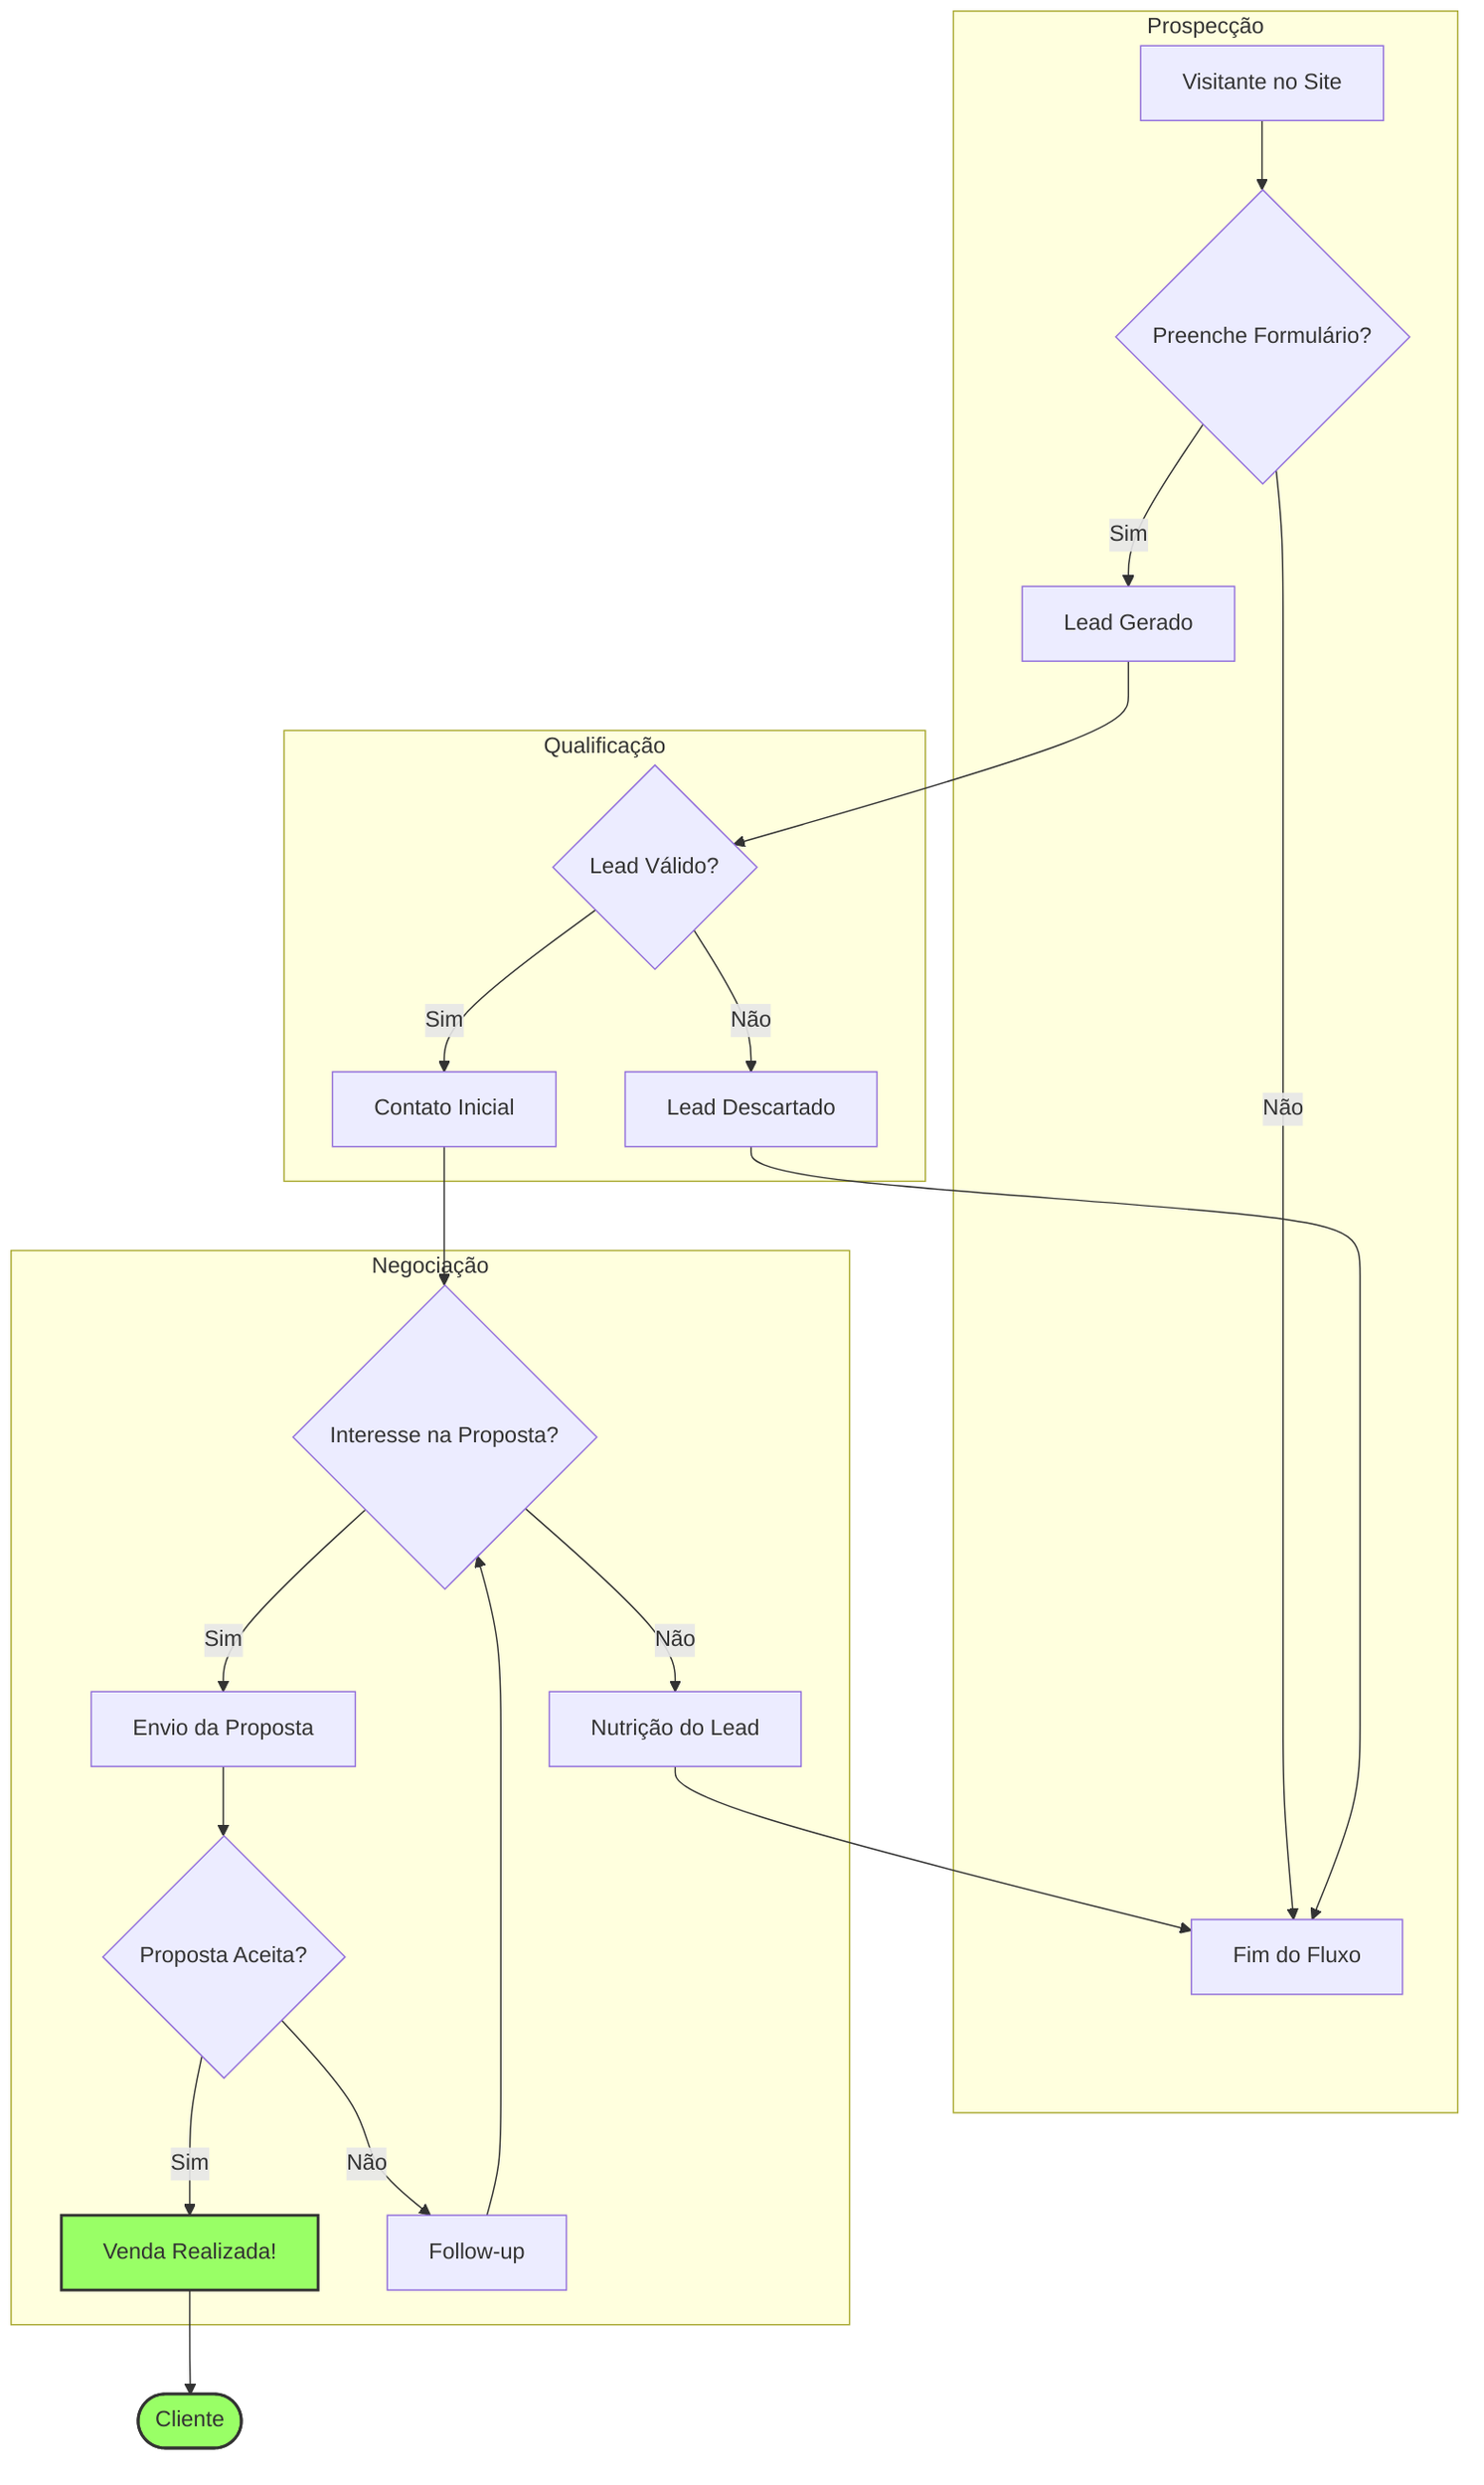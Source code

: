 flowchart TD
    subgraph Prospecção
        A[Visitante no Site] --> B{Preenche Formulário?};
        B -->|Sim| C[Lead Gerado];
        B -->|Não| Fim[Fim do Fluxo];
    end

    subgraph Qualificação
        C --> E{Lead Válido?};
        E -->|Sim| F[Contato Inicial];
        E -->|Não| G[Lead Descartado];
    end

    subgraph Negociação
        F --> H{Interesse na Proposta?};
        H -->|Sim| I[Envio da Proposta];
        H -->|Não| J[Nutrição do Lead];
        I --> K{Proposta Aceita?};
        K -->|Sim| L[Venda Realizada!];
        K -->|Não| M[Follow-up];
    end

    L --> N([Cliente]);
    G --> Fim;
    J --> Fim;
    M --> H;

    style L fill:#9f6,stroke:#333,stroke-width:2px
    style N fill:#9f6,stroke:#333,stroke-width:2px